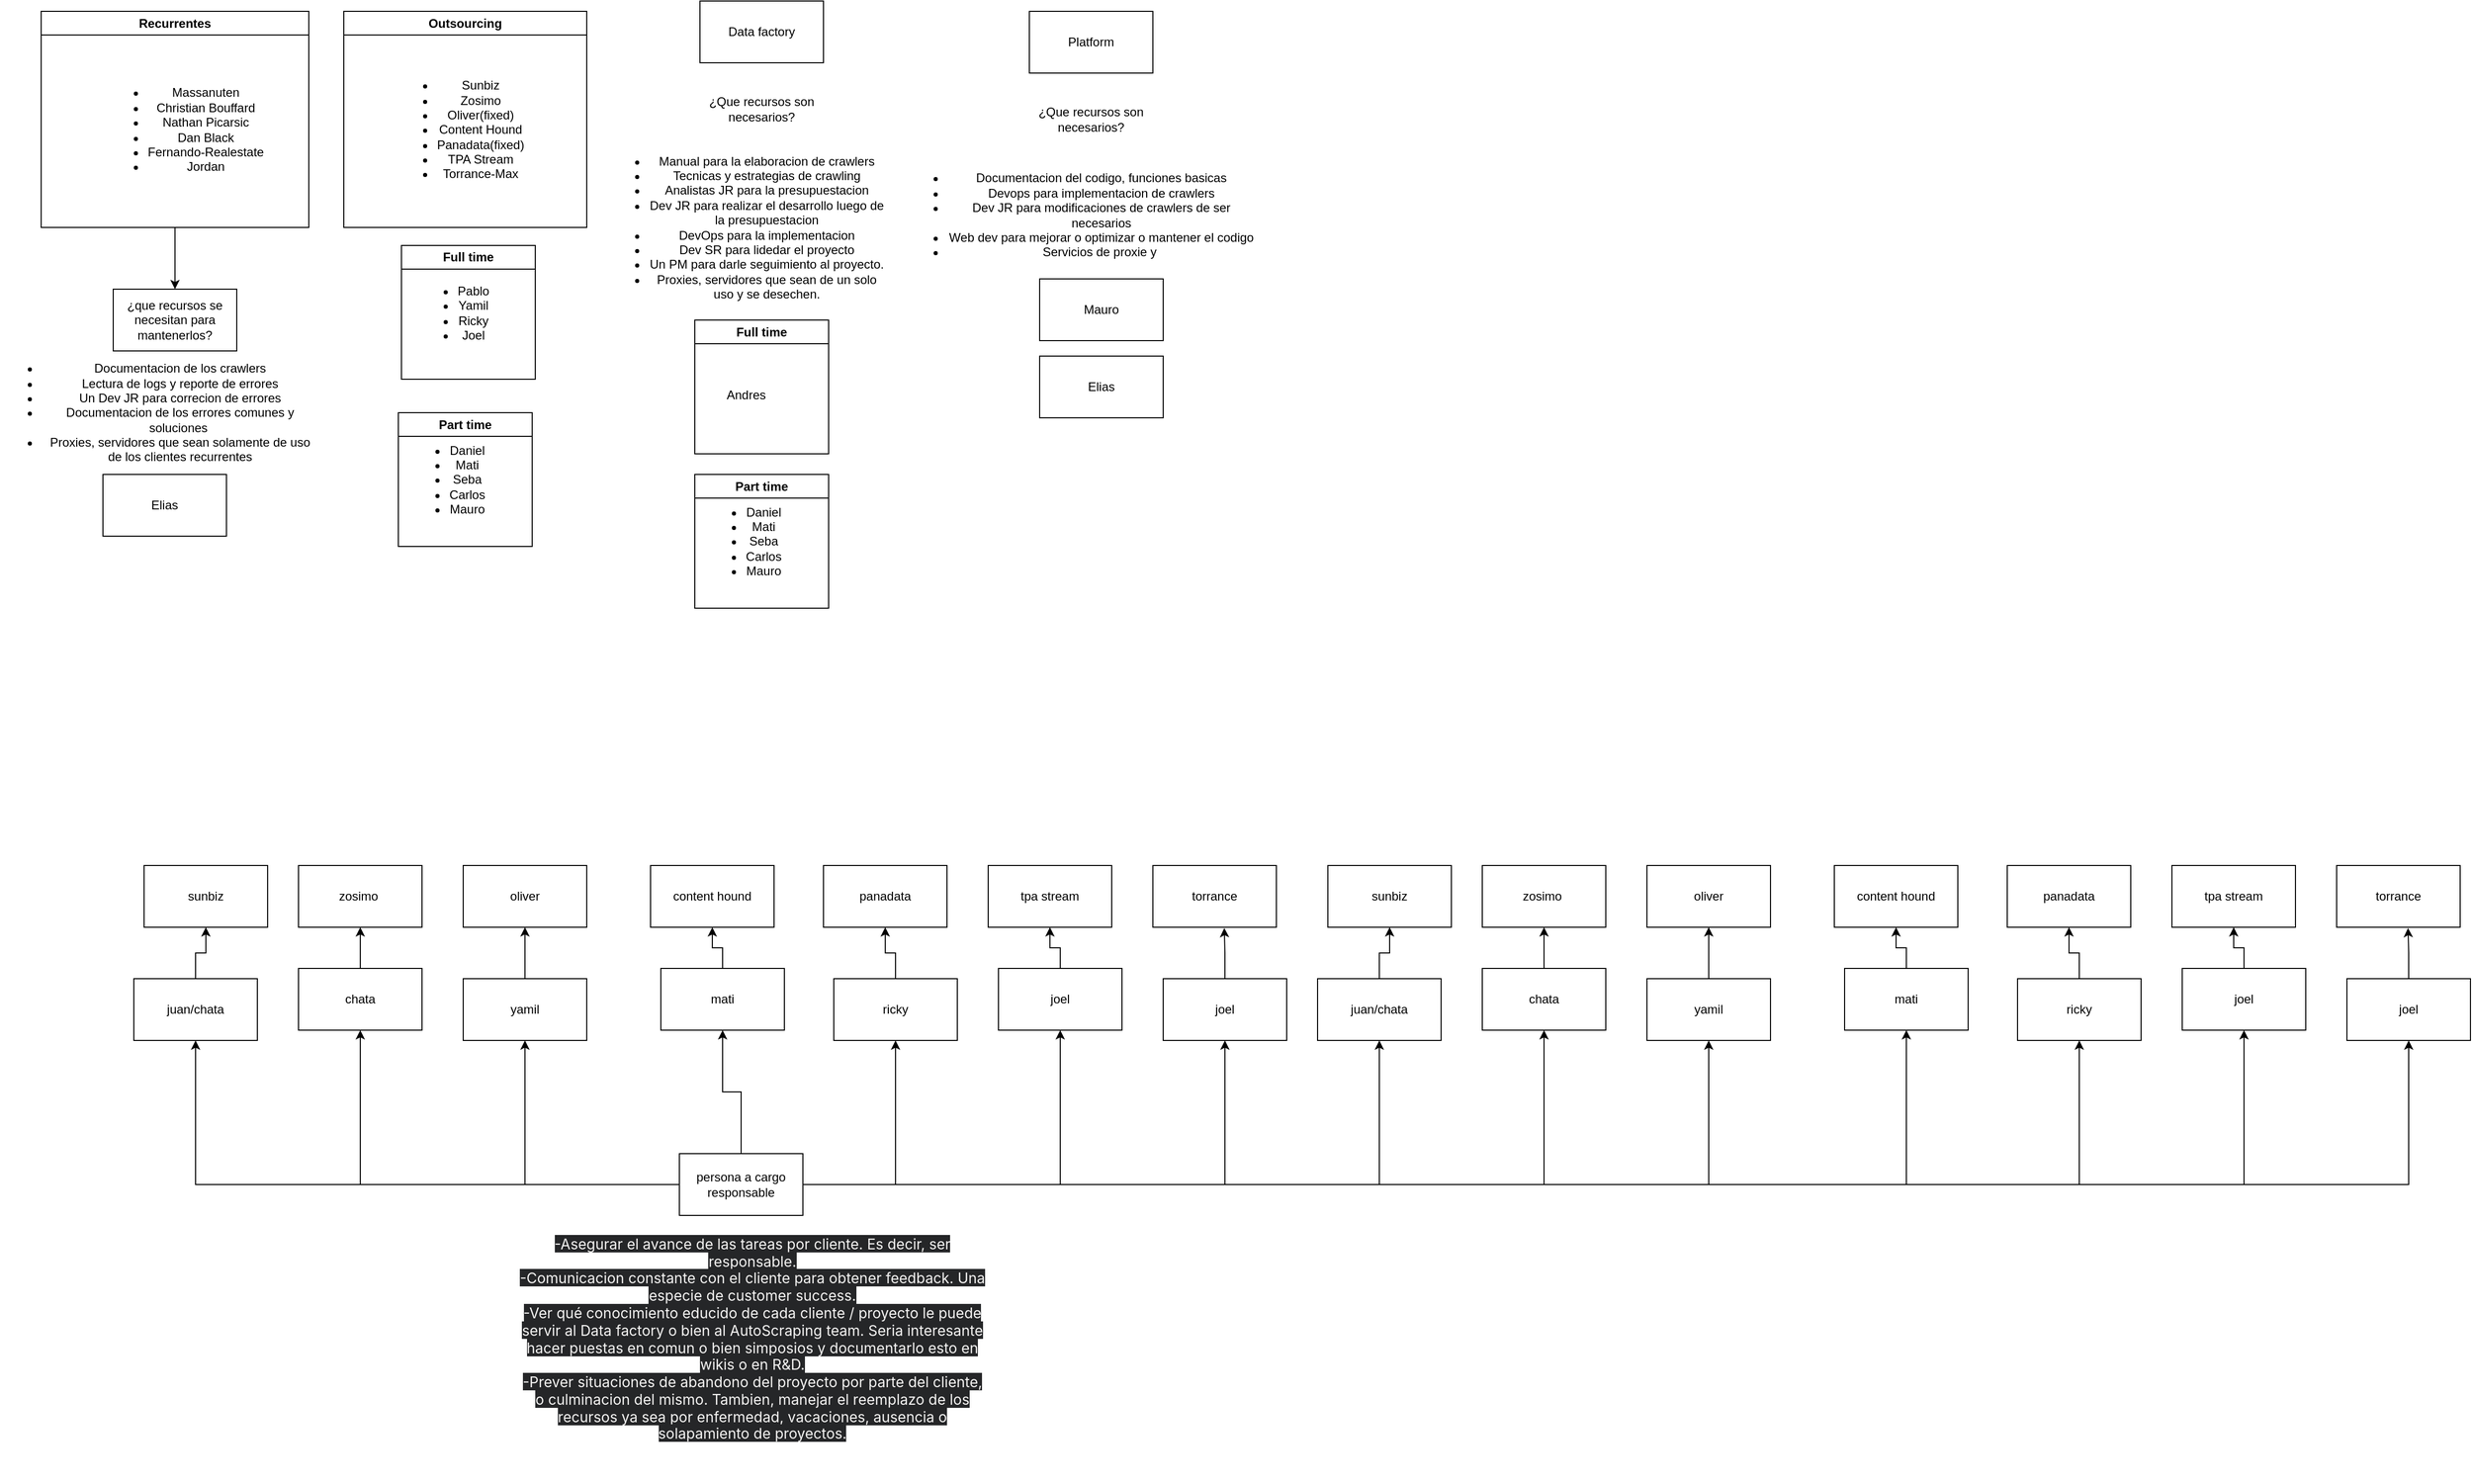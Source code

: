 <mxfile version="20.6.2" type="github">
  <diagram id="h-Uzjyx9aiDMXFMbHH1c" name="Página-1">
    <mxGraphModel dx="3197" dy="1323" grid="1" gridSize="10" guides="1" tooltips="1" connect="1" arrows="1" fold="1" page="1" pageScale="1" pageWidth="827" pageHeight="1169" math="0" shadow="0">
      <root>
        <mxCell id="0" />
        <mxCell id="1" parent="0" />
        <mxCell id="ti_FvRGkcxW3kPCKKKin-7" style="edgeStyle=orthogonalEdgeStyle;rounded=0;orthogonalLoop=1;jettySize=auto;html=1;" edge="1" parent="1" source="ti_FvRGkcxW3kPCKKKin-1">
          <mxGeometry relative="1" as="geometry">
            <mxPoint x="150" y="310" as="targetPoint" />
          </mxGeometry>
        </mxCell>
        <mxCell id="ti_FvRGkcxW3kPCKKKin-1" value="Recurrentes" style="swimlane;whiteSpace=wrap;html=1;" vertex="1" parent="1">
          <mxGeometry x="20" y="40" width="260" height="210" as="geometry" />
        </mxCell>
        <mxCell id="ti_FvRGkcxW3kPCKKKin-2" value="&lt;ul&gt;&lt;li&gt;Massanuten&lt;/li&gt;&lt;li&gt;Christian Bouffard&lt;/li&gt;&lt;li&gt;Nathan Picarsic&lt;/li&gt;&lt;li&gt;Dan Black&lt;/li&gt;&lt;li&gt;Fernando-Realestate&lt;/li&gt;&lt;li&gt;Jordan&lt;/li&gt;&lt;/ul&gt;" style="text;html=1;strokeColor=none;fillColor=none;align=center;verticalAlign=middle;whiteSpace=wrap;rounded=0;" vertex="1" parent="ti_FvRGkcxW3kPCKKKin-1">
          <mxGeometry x="20" y="50" width="240" height="130" as="geometry" />
        </mxCell>
        <mxCell id="ti_FvRGkcxW3kPCKKKin-3" value="Outsourcing" style="swimlane;whiteSpace=wrap;html=1;" vertex="1" parent="1">
          <mxGeometry x="314" y="40" width="236" height="210" as="geometry" />
        </mxCell>
        <mxCell id="ti_FvRGkcxW3kPCKKKin-4" value="&lt;ul&gt;&lt;li&gt;Sunbiz&lt;/li&gt;&lt;li&gt;Zosimo&lt;/li&gt;&lt;li&gt;Oliver(fixed)&lt;/li&gt;&lt;li&gt;Content Hound&lt;/li&gt;&lt;li&gt;Panadata(fixed)&lt;/li&gt;&lt;li&gt;TPA Stream&lt;/li&gt;&lt;li&gt;Torrance-Max&lt;/li&gt;&lt;/ul&gt;" style="text;html=1;strokeColor=none;fillColor=none;align=center;verticalAlign=middle;whiteSpace=wrap;rounded=0;" vertex="1" parent="ti_FvRGkcxW3kPCKKKin-3">
          <mxGeometry x="16" y="40" width="194" height="150" as="geometry" />
        </mxCell>
        <mxCell id="ti_FvRGkcxW3kPCKKKin-5" value="Data factory" style="rounded=0;whiteSpace=wrap;html=1;" vertex="1" parent="1">
          <mxGeometry x="660" y="30" width="120" height="60" as="geometry" />
        </mxCell>
        <mxCell id="ti_FvRGkcxW3kPCKKKin-6" value="Platform" style="rounded=0;whiteSpace=wrap;html=1;" vertex="1" parent="1">
          <mxGeometry x="980" y="40" width="120" height="60" as="geometry" />
        </mxCell>
        <mxCell id="ti_FvRGkcxW3kPCKKKin-8" value="¿que recursos se necesitan para mantenerlos?" style="rounded=0;whiteSpace=wrap;html=1;" vertex="1" parent="1">
          <mxGeometry x="90" y="310" width="120" height="60" as="geometry" />
        </mxCell>
        <mxCell id="ti_FvRGkcxW3kPCKKKin-9" value="&lt;ul&gt;&lt;li&gt;Documentacion de los crawlers&lt;/li&gt;&lt;li&gt;Lectura de logs y reporte de errores&lt;/li&gt;&lt;li&gt;Un Dev JR para correcion de errores&lt;/li&gt;&lt;li&gt;Documentacion de los errores comunes y soluciones&amp;nbsp;&lt;/li&gt;&lt;li&gt;Proxies, servidores que sean solamente de uso de los clientes recurrentes&lt;/li&gt;&lt;/ul&gt;" style="text;html=1;strokeColor=none;fillColor=none;align=center;verticalAlign=middle;whiteSpace=wrap;rounded=0;" vertex="1" parent="1">
          <mxGeometry x="-20" y="310" width="310" height="240" as="geometry" />
        </mxCell>
        <mxCell id="ti_FvRGkcxW3kPCKKKin-11" value="¿Que recursos son necesarios?" style="text;html=1;strokeColor=none;fillColor=none;align=center;verticalAlign=middle;whiteSpace=wrap;rounded=0;" vertex="1" parent="1">
          <mxGeometry x="650" y="105" width="140" height="60" as="geometry" />
        </mxCell>
        <mxCell id="ti_FvRGkcxW3kPCKKKin-12" value="¿Que recursos son necesarios?" style="text;html=1;strokeColor=none;fillColor=none;align=center;verticalAlign=middle;whiteSpace=wrap;rounded=0;" vertex="1" parent="1">
          <mxGeometry x="970" y="115" width="140" height="60" as="geometry" />
        </mxCell>
        <mxCell id="ti_FvRGkcxW3kPCKKKin-13" value="&lt;ul&gt;&lt;li&gt;Manual para la elaboracion de crawlers&lt;/li&gt;&lt;li&gt;Tecnicas y estrategias de crawling&lt;/li&gt;&lt;li&gt;Analistas JR para la presupuestacion&lt;/li&gt;&lt;li&gt;Dev JR para realizar el desarrollo luego de la presupuestacion&lt;/li&gt;&lt;li&gt;DevOps para la implementacion&lt;/li&gt;&lt;li&gt;Dev SR para lidedar el proyecto&lt;/li&gt;&lt;li&gt;Un PM para darle seguimiento al proyecto.&lt;/li&gt;&lt;li&gt;Proxies, servidores que sean de un solo uso y se desechen.&lt;/li&gt;&lt;/ul&gt;" style="text;html=1;strokeColor=none;fillColor=none;align=center;verticalAlign=middle;whiteSpace=wrap;rounded=0;" vertex="1" parent="1">
          <mxGeometry x="570" y="175" width="270" height="150" as="geometry" />
        </mxCell>
        <mxCell id="ti_FvRGkcxW3kPCKKKin-14" value="&lt;ul&gt;&lt;li&gt;Documentacion del codigo, funciones basicas&lt;/li&gt;&lt;li&gt;Devops para implementacion de crawlers&lt;/li&gt;&lt;li&gt;Dev JR para modificaciones de crawlers de ser necesarios&lt;/li&gt;&lt;li&gt;Web dev para mejorar o optimizar o mantener el codigo&lt;/li&gt;&lt;li&gt;Servicios de proxie y&amp;nbsp;&lt;/li&gt;&lt;/ul&gt;" style="text;html=1;strokeColor=none;fillColor=none;align=center;verticalAlign=middle;whiteSpace=wrap;rounded=0;" vertex="1" parent="1">
          <mxGeometry x="860" y="140" width="340" height="195" as="geometry" />
        </mxCell>
        <mxCell id="ti_FvRGkcxW3kPCKKKin-16" value="&lt;ul&gt;&lt;li&gt;Pablo&lt;/li&gt;&lt;li&gt;Yamil&lt;/li&gt;&lt;li&gt;Ricky&lt;/li&gt;&lt;li&gt;Joel&lt;/li&gt;&lt;/ul&gt;" style="text;html=1;strokeColor=none;fillColor=none;align=center;verticalAlign=middle;whiteSpace=wrap;rounded=0;" vertex="1" parent="1">
          <mxGeometry x="360" y="305" width="120" height="55" as="geometry" />
        </mxCell>
        <mxCell id="ti_FvRGkcxW3kPCKKKin-17" value="Elias" style="rounded=0;whiteSpace=wrap;html=1;" vertex="1" parent="1">
          <mxGeometry x="80" y="490" width="120" height="60" as="geometry" />
        </mxCell>
        <mxCell id="ti_FvRGkcxW3kPCKKKin-18" value="Full time" style="swimlane;whiteSpace=wrap;html=1;" vertex="1" parent="1">
          <mxGeometry x="370" y="267.5" width="130" height="130" as="geometry" />
        </mxCell>
        <mxCell id="ti_FvRGkcxW3kPCKKKin-19" value="Part time" style="swimlane;whiteSpace=wrap;html=1;" vertex="1" parent="1">
          <mxGeometry x="367" y="430" width="130" height="130" as="geometry" />
        </mxCell>
        <mxCell id="ti_FvRGkcxW3kPCKKKin-20" value="&lt;ul&gt;&lt;li&gt;Daniel&lt;/li&gt;&lt;li&gt;Mati&lt;/li&gt;&lt;li&gt;Seba&lt;/li&gt;&lt;li&gt;Carlos&lt;/li&gt;&lt;li&gt;Mauro&lt;/li&gt;&lt;/ul&gt;" style="text;html=1;strokeColor=none;fillColor=none;align=center;verticalAlign=middle;whiteSpace=wrap;rounded=0;" vertex="1" parent="ti_FvRGkcxW3kPCKKKin-19">
          <mxGeometry x="17" y="50" width="60" height="30" as="geometry" />
        </mxCell>
        <mxCell id="ti_FvRGkcxW3kPCKKKin-21" value="Full time" style="swimlane;whiteSpace=wrap;html=1;" vertex="1" parent="1">
          <mxGeometry x="655" y="340" width="130" height="130" as="geometry" />
        </mxCell>
        <mxCell id="ti_FvRGkcxW3kPCKKKin-24" value="Andres" style="text;html=1;strokeColor=none;fillColor=none;align=center;verticalAlign=middle;whiteSpace=wrap;rounded=0;" vertex="1" parent="ti_FvRGkcxW3kPCKKKin-21">
          <mxGeometry x="20" y="57.5" width="60" height="30" as="geometry" />
        </mxCell>
        <mxCell id="ti_FvRGkcxW3kPCKKKin-28" value="Part time" style="swimlane;whiteSpace=wrap;html=1;" vertex="1" parent="1">
          <mxGeometry x="655" y="490" width="130" height="130" as="geometry" />
        </mxCell>
        <mxCell id="ti_FvRGkcxW3kPCKKKin-29" value="&lt;ul&gt;&lt;li&gt;Daniel&lt;/li&gt;&lt;li&gt;Mati&lt;/li&gt;&lt;li&gt;Seba&lt;/li&gt;&lt;li&gt;Carlos&lt;/li&gt;&lt;li&gt;Mauro&lt;/li&gt;&lt;/ul&gt;" style="text;html=1;strokeColor=none;fillColor=none;align=center;verticalAlign=middle;whiteSpace=wrap;rounded=0;" vertex="1" parent="ti_FvRGkcxW3kPCKKKin-28">
          <mxGeometry x="17" y="50" width="60" height="30" as="geometry" />
        </mxCell>
        <mxCell id="ti_FvRGkcxW3kPCKKKin-30" value="Mauro" style="rounded=0;whiteSpace=wrap;html=1;" vertex="1" parent="1">
          <mxGeometry x="990" y="300" width="120" height="60" as="geometry" />
        </mxCell>
        <mxCell id="ti_FvRGkcxW3kPCKKKin-31" value="Elias" style="rounded=0;whiteSpace=wrap;html=1;" vertex="1" parent="1">
          <mxGeometry x="990" y="375" width="120" height="60" as="geometry" />
        </mxCell>
        <mxCell id="ti_FvRGkcxW3kPCKKKin-32" value="sunbiz" style="rounded=0;whiteSpace=wrap;html=1;" vertex="1" parent="1">
          <mxGeometry x="120" y="870" width="120" height="60" as="geometry" />
        </mxCell>
        <mxCell id="ti_FvRGkcxW3kPCKKKin-33" value="zosimo&lt;span style=&quot;white-space: pre;&quot;&gt;	&lt;/span&gt;" style="rounded=0;whiteSpace=wrap;html=1;" vertex="1" parent="1">
          <mxGeometry x="270" y="870" width="120" height="60" as="geometry" />
        </mxCell>
        <mxCell id="ti_FvRGkcxW3kPCKKKin-34" value="oliver" style="rounded=0;whiteSpace=wrap;html=1;" vertex="1" parent="1">
          <mxGeometry x="430" y="870" width="120" height="60" as="geometry" />
        </mxCell>
        <mxCell id="ti_FvRGkcxW3kPCKKKin-35" value="content hound" style="rounded=0;whiteSpace=wrap;html=1;" vertex="1" parent="1">
          <mxGeometry x="612" y="870" width="120" height="60" as="geometry" />
        </mxCell>
        <mxCell id="ti_FvRGkcxW3kPCKKKin-36" value="panadata" style="rounded=0;whiteSpace=wrap;html=1;" vertex="1" parent="1">
          <mxGeometry x="780" y="870" width="120" height="60" as="geometry" />
        </mxCell>
        <mxCell id="ti_FvRGkcxW3kPCKKKin-37" value="tpa stream" style="rounded=0;whiteSpace=wrap;html=1;" vertex="1" parent="1">
          <mxGeometry x="940" y="870" width="120" height="60" as="geometry" />
        </mxCell>
        <mxCell id="ti_FvRGkcxW3kPCKKKin-38" value="torrance" style="rounded=0;whiteSpace=wrap;html=1;" vertex="1" parent="1">
          <mxGeometry x="1100" y="870" width="120" height="60" as="geometry" />
        </mxCell>
        <mxCell id="ti_FvRGkcxW3kPCKKKin-55" style="edgeStyle=orthogonalEdgeStyle;rounded=0;orthogonalLoop=1;jettySize=auto;html=1;entryX=0.5;entryY=1;entryDx=0;entryDy=0;" edge="1" parent="1" source="ti_FvRGkcxW3kPCKKKin-39" target="ti_FvRGkcxW3kPCKKKin-32">
          <mxGeometry relative="1" as="geometry" />
        </mxCell>
        <mxCell id="ti_FvRGkcxW3kPCKKKin-39" value="juan/chata" style="rounded=0;whiteSpace=wrap;html=1;" vertex="1" parent="1">
          <mxGeometry x="110" y="980" width="120" height="60" as="geometry" />
        </mxCell>
        <mxCell id="ti_FvRGkcxW3kPCKKKin-56" style="edgeStyle=orthogonalEdgeStyle;rounded=0;orthogonalLoop=1;jettySize=auto;html=1;" edge="1" parent="1" source="ti_FvRGkcxW3kPCKKKin-40" target="ti_FvRGkcxW3kPCKKKin-33">
          <mxGeometry relative="1" as="geometry" />
        </mxCell>
        <mxCell id="ti_FvRGkcxW3kPCKKKin-40" value="chata" style="rounded=0;whiteSpace=wrap;html=1;" vertex="1" parent="1">
          <mxGeometry x="270" y="970" width="120" height="60" as="geometry" />
        </mxCell>
        <mxCell id="ti_FvRGkcxW3kPCKKKin-57" style="edgeStyle=orthogonalEdgeStyle;rounded=0;orthogonalLoop=1;jettySize=auto;html=1;" edge="1" parent="1" source="ti_FvRGkcxW3kPCKKKin-41" target="ti_FvRGkcxW3kPCKKKin-34">
          <mxGeometry relative="1" as="geometry" />
        </mxCell>
        <mxCell id="ti_FvRGkcxW3kPCKKKin-41" value="yamil" style="rounded=0;whiteSpace=wrap;html=1;" vertex="1" parent="1">
          <mxGeometry x="430" y="980" width="120" height="60" as="geometry" />
        </mxCell>
        <mxCell id="ti_FvRGkcxW3kPCKKKin-58" style="edgeStyle=orthogonalEdgeStyle;rounded=0;orthogonalLoop=1;jettySize=auto;html=1;" edge="1" parent="1" source="ti_FvRGkcxW3kPCKKKin-42" target="ti_FvRGkcxW3kPCKKKin-35">
          <mxGeometry relative="1" as="geometry" />
        </mxCell>
        <mxCell id="ti_FvRGkcxW3kPCKKKin-42" value="mati" style="rounded=0;whiteSpace=wrap;html=1;" vertex="1" parent="1">
          <mxGeometry x="622" y="970" width="120" height="60" as="geometry" />
        </mxCell>
        <mxCell id="ti_FvRGkcxW3kPCKKKin-59" style="edgeStyle=orthogonalEdgeStyle;rounded=0;orthogonalLoop=1;jettySize=auto;html=1;entryX=0.5;entryY=1;entryDx=0;entryDy=0;" edge="1" parent="1" source="ti_FvRGkcxW3kPCKKKin-43" target="ti_FvRGkcxW3kPCKKKin-36">
          <mxGeometry relative="1" as="geometry" />
        </mxCell>
        <mxCell id="ti_FvRGkcxW3kPCKKKin-43" value="ricky" style="rounded=0;whiteSpace=wrap;html=1;" vertex="1" parent="1">
          <mxGeometry x="790" y="980" width="120" height="60" as="geometry" />
        </mxCell>
        <mxCell id="ti_FvRGkcxW3kPCKKKin-60" style="edgeStyle=orthogonalEdgeStyle;rounded=0;orthogonalLoop=1;jettySize=auto;html=1;" edge="1" parent="1" source="ti_FvRGkcxW3kPCKKKin-44" target="ti_FvRGkcxW3kPCKKKin-37">
          <mxGeometry relative="1" as="geometry" />
        </mxCell>
        <mxCell id="ti_FvRGkcxW3kPCKKKin-44" value="joel" style="rounded=0;whiteSpace=wrap;html=1;" vertex="1" parent="1">
          <mxGeometry x="950" y="970" width="120" height="60" as="geometry" />
        </mxCell>
        <mxCell id="ti_FvRGkcxW3kPCKKKin-61" style="edgeStyle=orthogonalEdgeStyle;rounded=0;orthogonalLoop=1;jettySize=auto;html=1;entryX=0.578;entryY=1.012;entryDx=0;entryDy=0;entryPerimeter=0;" edge="1" parent="1" source="ti_FvRGkcxW3kPCKKKin-45" target="ti_FvRGkcxW3kPCKKKin-38">
          <mxGeometry relative="1" as="geometry" />
        </mxCell>
        <mxCell id="ti_FvRGkcxW3kPCKKKin-45" value="joel" style="rounded=0;whiteSpace=wrap;html=1;" vertex="1" parent="1">
          <mxGeometry x="1110" y="980" width="120" height="60" as="geometry" />
        </mxCell>
        <mxCell id="ti_FvRGkcxW3kPCKKKin-48" style="edgeStyle=orthogonalEdgeStyle;rounded=0;orthogonalLoop=1;jettySize=auto;html=1;entryX=0.5;entryY=1;entryDx=0;entryDy=0;" edge="1" parent="1" source="ti_FvRGkcxW3kPCKKKin-46" target="ti_FvRGkcxW3kPCKKKin-39">
          <mxGeometry relative="1" as="geometry" />
        </mxCell>
        <mxCell id="ti_FvRGkcxW3kPCKKKin-49" style="edgeStyle=orthogonalEdgeStyle;rounded=0;orthogonalLoop=1;jettySize=auto;html=1;" edge="1" parent="1" source="ti_FvRGkcxW3kPCKKKin-46" target="ti_FvRGkcxW3kPCKKKin-40">
          <mxGeometry relative="1" as="geometry" />
        </mxCell>
        <mxCell id="ti_FvRGkcxW3kPCKKKin-50" style="edgeStyle=orthogonalEdgeStyle;rounded=0;orthogonalLoop=1;jettySize=auto;html=1;entryX=0.5;entryY=1;entryDx=0;entryDy=0;" edge="1" parent="1" source="ti_FvRGkcxW3kPCKKKin-46" target="ti_FvRGkcxW3kPCKKKin-41">
          <mxGeometry relative="1" as="geometry" />
        </mxCell>
        <mxCell id="ti_FvRGkcxW3kPCKKKin-51" style="edgeStyle=orthogonalEdgeStyle;rounded=0;orthogonalLoop=1;jettySize=auto;html=1;entryX=0.5;entryY=1;entryDx=0;entryDy=0;" edge="1" parent="1" source="ti_FvRGkcxW3kPCKKKin-46" target="ti_FvRGkcxW3kPCKKKin-42">
          <mxGeometry relative="1" as="geometry" />
        </mxCell>
        <mxCell id="ti_FvRGkcxW3kPCKKKin-52" style="edgeStyle=orthogonalEdgeStyle;rounded=0;orthogonalLoop=1;jettySize=auto;html=1;entryX=0.5;entryY=1;entryDx=0;entryDy=0;" edge="1" parent="1" source="ti_FvRGkcxW3kPCKKKin-46" target="ti_FvRGkcxW3kPCKKKin-43">
          <mxGeometry relative="1" as="geometry" />
        </mxCell>
        <mxCell id="ti_FvRGkcxW3kPCKKKin-53" style="edgeStyle=orthogonalEdgeStyle;rounded=0;orthogonalLoop=1;jettySize=auto;html=1;entryX=0.5;entryY=1;entryDx=0;entryDy=0;" edge="1" parent="1" source="ti_FvRGkcxW3kPCKKKin-46" target="ti_FvRGkcxW3kPCKKKin-44">
          <mxGeometry relative="1" as="geometry" />
        </mxCell>
        <mxCell id="ti_FvRGkcxW3kPCKKKin-54" style="edgeStyle=orthogonalEdgeStyle;rounded=0;orthogonalLoop=1;jettySize=auto;html=1;entryX=0.5;entryY=1;entryDx=0;entryDy=0;" edge="1" parent="1" source="ti_FvRGkcxW3kPCKKKin-46" target="ti_FvRGkcxW3kPCKKKin-45">
          <mxGeometry relative="1" as="geometry" />
        </mxCell>
        <mxCell id="ti_FvRGkcxW3kPCKKKin-84" style="edgeStyle=orthogonalEdgeStyle;rounded=0;orthogonalLoop=1;jettySize=auto;html=1;entryX=0.5;entryY=1;entryDx=0;entryDy=0;" edge="1" parent="1" source="ti_FvRGkcxW3kPCKKKin-46" target="ti_FvRGkcxW3kPCKKKin-71">
          <mxGeometry relative="1" as="geometry" />
        </mxCell>
        <mxCell id="ti_FvRGkcxW3kPCKKKin-85" style="edgeStyle=orthogonalEdgeStyle;rounded=0;orthogonalLoop=1;jettySize=auto;html=1;entryX=0.5;entryY=1;entryDx=0;entryDy=0;" edge="1" parent="1" source="ti_FvRGkcxW3kPCKKKin-46" target="ti_FvRGkcxW3kPCKKKin-73">
          <mxGeometry relative="1" as="geometry" />
        </mxCell>
        <mxCell id="ti_FvRGkcxW3kPCKKKin-86" style="edgeStyle=orthogonalEdgeStyle;rounded=0;orthogonalLoop=1;jettySize=auto;html=1;entryX=0.5;entryY=1;entryDx=0;entryDy=0;" edge="1" parent="1" source="ti_FvRGkcxW3kPCKKKin-46" target="ti_FvRGkcxW3kPCKKKin-75">
          <mxGeometry relative="1" as="geometry" />
        </mxCell>
        <mxCell id="ti_FvRGkcxW3kPCKKKin-87" style="edgeStyle=orthogonalEdgeStyle;rounded=0;orthogonalLoop=1;jettySize=auto;html=1;" edge="1" parent="1" source="ti_FvRGkcxW3kPCKKKin-46" target="ti_FvRGkcxW3kPCKKKin-77">
          <mxGeometry relative="1" as="geometry" />
        </mxCell>
        <mxCell id="ti_FvRGkcxW3kPCKKKin-88" style="edgeStyle=orthogonalEdgeStyle;rounded=0;orthogonalLoop=1;jettySize=auto;html=1;entryX=0.5;entryY=1;entryDx=0;entryDy=0;" edge="1" parent="1" source="ti_FvRGkcxW3kPCKKKin-46" target="ti_FvRGkcxW3kPCKKKin-79">
          <mxGeometry relative="1" as="geometry" />
        </mxCell>
        <mxCell id="ti_FvRGkcxW3kPCKKKin-89" style="edgeStyle=orthogonalEdgeStyle;rounded=0;orthogonalLoop=1;jettySize=auto;html=1;entryX=0.5;entryY=1;entryDx=0;entryDy=0;" edge="1" parent="1" source="ti_FvRGkcxW3kPCKKKin-46" target="ti_FvRGkcxW3kPCKKKin-81">
          <mxGeometry relative="1" as="geometry" />
        </mxCell>
        <mxCell id="ti_FvRGkcxW3kPCKKKin-90" style="edgeStyle=orthogonalEdgeStyle;rounded=0;orthogonalLoop=1;jettySize=auto;html=1;entryX=0.5;entryY=1;entryDx=0;entryDy=0;" edge="1" parent="1" source="ti_FvRGkcxW3kPCKKKin-46" target="ti_FvRGkcxW3kPCKKKin-83">
          <mxGeometry relative="1" as="geometry" />
        </mxCell>
        <mxCell id="ti_FvRGkcxW3kPCKKKin-46" value="persona a cargo responsable" style="rounded=0;whiteSpace=wrap;html=1;" vertex="1" parent="1">
          <mxGeometry x="640" y="1150" width="120" height="60" as="geometry" />
        </mxCell>
        <mxCell id="ti_FvRGkcxW3kPCKKKin-62" value="&lt;span style=&quot;color: rgb(245, 244, 243); font-family: -apple-system, BlinkMacSystemFont, &amp;quot;Segoe UI&amp;quot;, Roboto, &amp;quot;Helvetica Neue&amp;quot;, Helvetica, Arial, sans-serif; font-size: 14px; text-align: start; background-color: rgb(37, 38, 40);&quot;&gt;-Asegurar el avance de las tareas por cliente. Es decir, ser responsable.&lt;/span&gt;&lt;br style=&quot;color: rgb(245, 244, 243); font-family: -apple-system, BlinkMacSystemFont, &amp;quot;Segoe UI&amp;quot;, Roboto, &amp;quot;Helvetica Neue&amp;quot;, Helvetica, Arial, sans-serif; font-size: 14px; text-align: start; background-color: rgb(37, 38, 40);&quot;&gt;&lt;span style=&quot;color: rgb(245, 244, 243); font-family: -apple-system, BlinkMacSystemFont, &amp;quot;Segoe UI&amp;quot;, Roboto, &amp;quot;Helvetica Neue&amp;quot;, Helvetica, Arial, sans-serif; font-size: 14px; text-align: start; background-color: rgb(37, 38, 40);&quot;&gt;-Comunicacion constante con el cliente para obtener feedback. Una especie de customer success.&lt;/span&gt;&lt;br style=&quot;color: rgb(245, 244, 243); font-family: -apple-system, BlinkMacSystemFont, &amp;quot;Segoe UI&amp;quot;, Roboto, &amp;quot;Helvetica Neue&amp;quot;, Helvetica, Arial, sans-serif; font-size: 14px; text-align: start; background-color: rgb(37, 38, 40);&quot;&gt;&lt;span style=&quot;color: rgb(245, 244, 243); font-family: -apple-system, BlinkMacSystemFont, &amp;quot;Segoe UI&amp;quot;, Roboto, &amp;quot;Helvetica Neue&amp;quot;, Helvetica, Arial, sans-serif; font-size: 14px; text-align: start; background-color: rgb(37, 38, 40);&quot;&gt;-Ver qué conocimiento educido de cada cliente / proyecto le puede servir al Data factory o bien al AutoScraping team. Seria interesante hacer puestas en comun o bien simposios y documentarlo esto en wikis o en R&amp;amp;D.&lt;/span&gt;&lt;br style=&quot;color: rgb(245, 244, 243); font-family: -apple-system, BlinkMacSystemFont, &amp;quot;Segoe UI&amp;quot;, Roboto, &amp;quot;Helvetica Neue&amp;quot;, Helvetica, Arial, sans-serif; font-size: 14px; text-align: start; background-color: rgb(37, 38, 40);&quot;&gt;&lt;span style=&quot;color: rgb(245, 244, 243); font-family: -apple-system, BlinkMacSystemFont, &amp;quot;Segoe UI&amp;quot;, Roboto, &amp;quot;Helvetica Neue&amp;quot;, Helvetica, Arial, sans-serif; font-size: 14px; text-align: start; background-color: rgb(37, 38, 40);&quot;&gt;-Prever situaciones de abandono del proyecto por parte del cliente, o culminacion del mismo. Tambien, manejar el reemplazo de los recursos ya sea por enfermedad, vacaciones, ausencia o solapamiento de proyectos.&lt;/span&gt;" style="text;html=1;strokeColor=none;fillColor=none;align=center;verticalAlign=middle;whiteSpace=wrap;rounded=0;" vertex="1" parent="1">
          <mxGeometry x="482" y="1190" width="458" height="280" as="geometry" />
        </mxCell>
        <mxCell id="ti_FvRGkcxW3kPCKKKin-63" value="sunbiz" style="rounded=0;whiteSpace=wrap;html=1;" vertex="1" parent="1">
          <mxGeometry x="1270" y="870" width="120" height="60" as="geometry" />
        </mxCell>
        <mxCell id="ti_FvRGkcxW3kPCKKKin-64" value="zosimo&lt;span style=&quot;white-space: pre;&quot;&gt;	&lt;/span&gt;" style="rounded=0;whiteSpace=wrap;html=1;" vertex="1" parent="1">
          <mxGeometry x="1420" y="870" width="120" height="60" as="geometry" />
        </mxCell>
        <mxCell id="ti_FvRGkcxW3kPCKKKin-65" value="oliver" style="rounded=0;whiteSpace=wrap;html=1;" vertex="1" parent="1">
          <mxGeometry x="1580" y="870" width="120" height="60" as="geometry" />
        </mxCell>
        <mxCell id="ti_FvRGkcxW3kPCKKKin-66" value="content hound" style="rounded=0;whiteSpace=wrap;html=1;" vertex="1" parent="1">
          <mxGeometry x="1762" y="870" width="120" height="60" as="geometry" />
        </mxCell>
        <mxCell id="ti_FvRGkcxW3kPCKKKin-67" value="panadata" style="rounded=0;whiteSpace=wrap;html=1;" vertex="1" parent="1">
          <mxGeometry x="1930" y="870" width="120" height="60" as="geometry" />
        </mxCell>
        <mxCell id="ti_FvRGkcxW3kPCKKKin-68" value="tpa stream" style="rounded=0;whiteSpace=wrap;html=1;" vertex="1" parent="1">
          <mxGeometry x="2090" y="870" width="120" height="60" as="geometry" />
        </mxCell>
        <mxCell id="ti_FvRGkcxW3kPCKKKin-69" value="torrance" style="rounded=0;whiteSpace=wrap;html=1;" vertex="1" parent="1">
          <mxGeometry x="2250" y="870" width="120" height="60" as="geometry" />
        </mxCell>
        <mxCell id="ti_FvRGkcxW3kPCKKKin-70" style="edgeStyle=orthogonalEdgeStyle;rounded=0;orthogonalLoop=1;jettySize=auto;html=1;entryX=0.5;entryY=1;entryDx=0;entryDy=0;" edge="1" parent="1" source="ti_FvRGkcxW3kPCKKKin-71" target="ti_FvRGkcxW3kPCKKKin-63">
          <mxGeometry relative="1" as="geometry" />
        </mxCell>
        <mxCell id="ti_FvRGkcxW3kPCKKKin-71" value="juan/chata" style="rounded=0;whiteSpace=wrap;html=1;" vertex="1" parent="1">
          <mxGeometry x="1260" y="980" width="120" height="60" as="geometry" />
        </mxCell>
        <mxCell id="ti_FvRGkcxW3kPCKKKin-72" style="edgeStyle=orthogonalEdgeStyle;rounded=0;orthogonalLoop=1;jettySize=auto;html=1;" edge="1" parent="1" source="ti_FvRGkcxW3kPCKKKin-73" target="ti_FvRGkcxW3kPCKKKin-64">
          <mxGeometry relative="1" as="geometry" />
        </mxCell>
        <mxCell id="ti_FvRGkcxW3kPCKKKin-73" value="chata" style="rounded=0;whiteSpace=wrap;html=1;" vertex="1" parent="1">
          <mxGeometry x="1420" y="970" width="120" height="60" as="geometry" />
        </mxCell>
        <mxCell id="ti_FvRGkcxW3kPCKKKin-74" style="edgeStyle=orthogonalEdgeStyle;rounded=0;orthogonalLoop=1;jettySize=auto;html=1;" edge="1" parent="1" source="ti_FvRGkcxW3kPCKKKin-75" target="ti_FvRGkcxW3kPCKKKin-65">
          <mxGeometry relative="1" as="geometry" />
        </mxCell>
        <mxCell id="ti_FvRGkcxW3kPCKKKin-75" value="yamil" style="rounded=0;whiteSpace=wrap;html=1;" vertex="1" parent="1">
          <mxGeometry x="1580" y="980" width="120" height="60" as="geometry" />
        </mxCell>
        <mxCell id="ti_FvRGkcxW3kPCKKKin-76" style="edgeStyle=orthogonalEdgeStyle;rounded=0;orthogonalLoop=1;jettySize=auto;html=1;" edge="1" parent="1" source="ti_FvRGkcxW3kPCKKKin-77" target="ti_FvRGkcxW3kPCKKKin-66">
          <mxGeometry relative="1" as="geometry" />
        </mxCell>
        <mxCell id="ti_FvRGkcxW3kPCKKKin-77" value="mati" style="rounded=0;whiteSpace=wrap;html=1;" vertex="1" parent="1">
          <mxGeometry x="1772" y="970" width="120" height="60" as="geometry" />
        </mxCell>
        <mxCell id="ti_FvRGkcxW3kPCKKKin-78" style="edgeStyle=orthogonalEdgeStyle;rounded=0;orthogonalLoop=1;jettySize=auto;html=1;entryX=0.5;entryY=1;entryDx=0;entryDy=0;" edge="1" parent="1" source="ti_FvRGkcxW3kPCKKKin-79" target="ti_FvRGkcxW3kPCKKKin-67">
          <mxGeometry relative="1" as="geometry" />
        </mxCell>
        <mxCell id="ti_FvRGkcxW3kPCKKKin-79" value="ricky" style="rounded=0;whiteSpace=wrap;html=1;" vertex="1" parent="1">
          <mxGeometry x="1940" y="980" width="120" height="60" as="geometry" />
        </mxCell>
        <mxCell id="ti_FvRGkcxW3kPCKKKin-80" style="edgeStyle=orthogonalEdgeStyle;rounded=0;orthogonalLoop=1;jettySize=auto;html=1;" edge="1" parent="1" source="ti_FvRGkcxW3kPCKKKin-81" target="ti_FvRGkcxW3kPCKKKin-68">
          <mxGeometry relative="1" as="geometry" />
        </mxCell>
        <mxCell id="ti_FvRGkcxW3kPCKKKin-81" value="joel" style="rounded=0;whiteSpace=wrap;html=1;" vertex="1" parent="1">
          <mxGeometry x="2100" y="970" width="120" height="60" as="geometry" />
        </mxCell>
        <mxCell id="ti_FvRGkcxW3kPCKKKin-82" style="edgeStyle=orthogonalEdgeStyle;rounded=0;orthogonalLoop=1;jettySize=auto;html=1;entryX=0.578;entryY=1.012;entryDx=0;entryDy=0;entryPerimeter=0;" edge="1" parent="1" source="ti_FvRGkcxW3kPCKKKin-83" target="ti_FvRGkcxW3kPCKKKin-69">
          <mxGeometry relative="1" as="geometry" />
        </mxCell>
        <mxCell id="ti_FvRGkcxW3kPCKKKin-83" value="joel" style="rounded=0;whiteSpace=wrap;html=1;" vertex="1" parent="1">
          <mxGeometry x="2260" y="980" width="120" height="60" as="geometry" />
        </mxCell>
      </root>
    </mxGraphModel>
  </diagram>
</mxfile>
